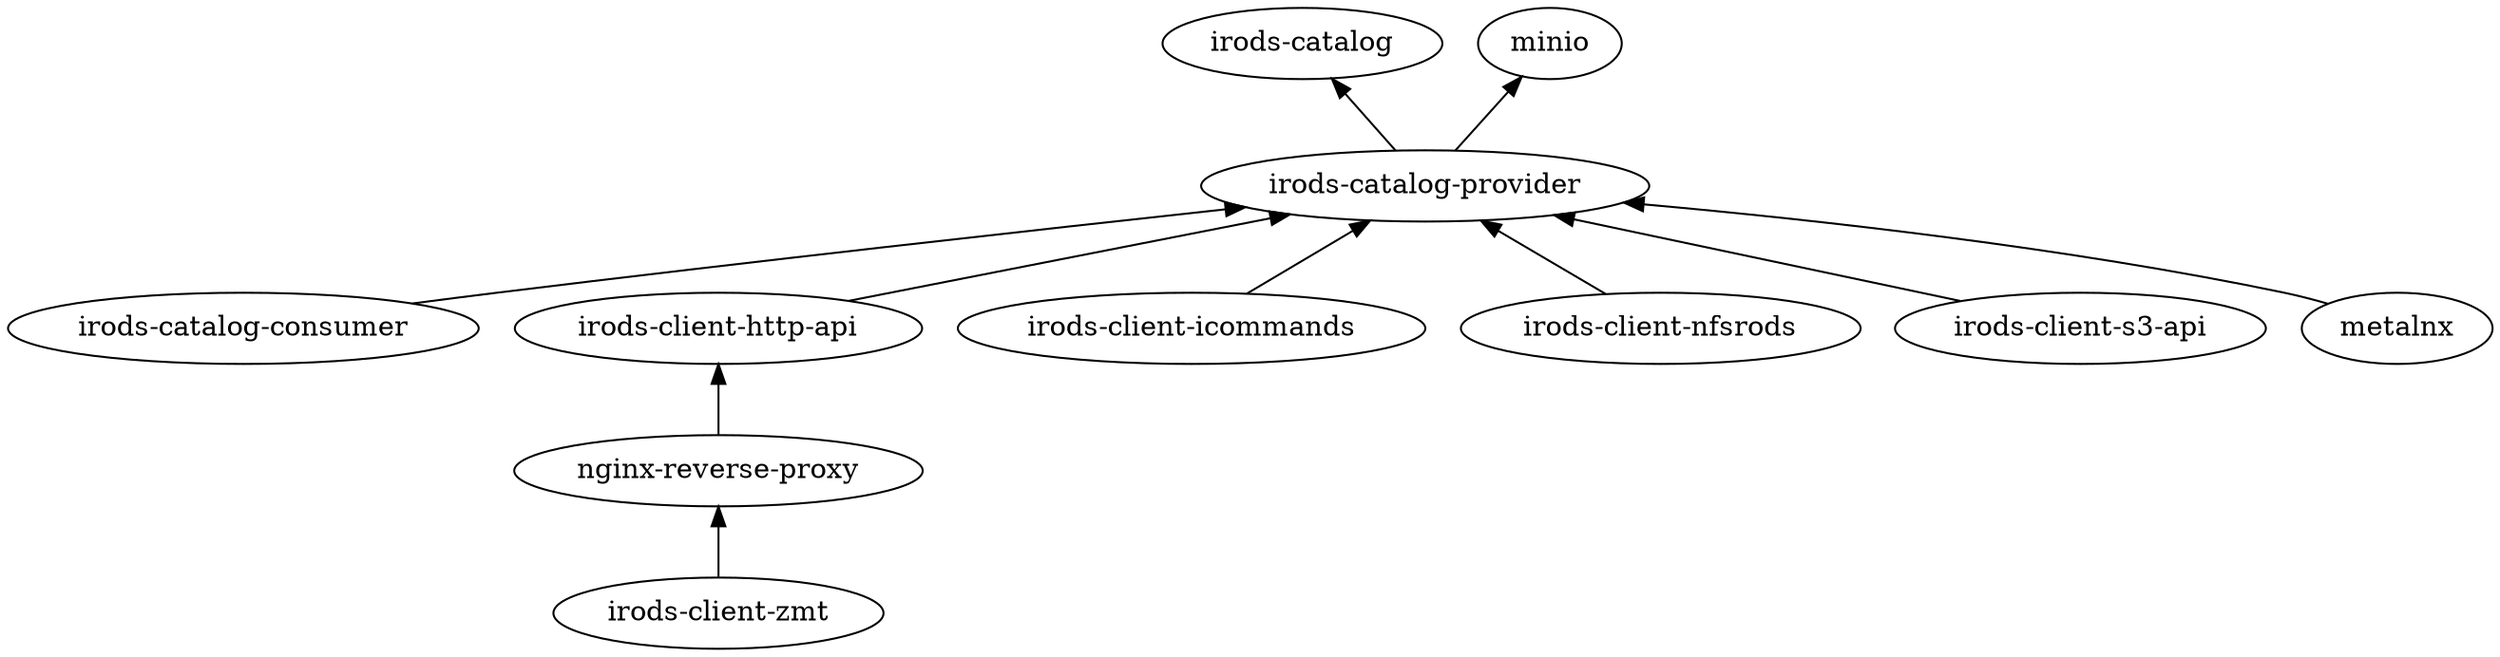 digraph G {

  rankdir="BT"

  catalog    [label = "irods-catalog"];
  provider   [label = "irods-catalog-provider"];
  consumer   [label = "irods-catalog-consumer"];
  http       [label = "irods-client-http-api"];
  icommands  [label = "irods-client-icommands"];
  nfsrods    [label = "irods-client-nfsrods"];
  nginx      [label = "nginx-reverse-proxy"];
  s3         [label = "irods-client-s3-api"];
  zmt        [label = "irods-client-zmt"];
  metalnx    [label = "metalnx"];
  minio      [label = "minio"];

  provider -> catalog;
  consumer -> provider;
  icommands -> provider;
  nginx -> http;
  zmt -> nginx;
  metalnx -> provider;
  http -> provider;
  s3 -> provider;
  nfsrods -> provider;
  provider -> minio;

}
